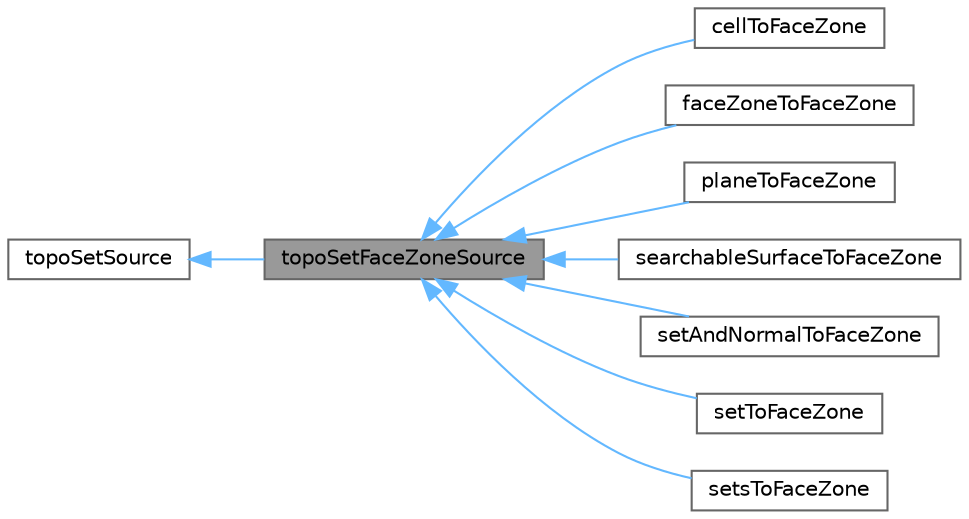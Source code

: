 digraph "topoSetFaceZoneSource"
{
 // LATEX_PDF_SIZE
  bgcolor="transparent";
  edge [fontname=Helvetica,fontsize=10,labelfontname=Helvetica,labelfontsize=10];
  node [fontname=Helvetica,fontsize=10,shape=box,height=0.2,width=0.4];
  rankdir="LR";
  Node1 [id="Node000001",label="topoSetFaceZoneSource",height=0.2,width=0.4,color="gray40", fillcolor="grey60", style="filled", fontcolor="black",tooltip="The topoSetFaceZoneSource is a intermediate class for handling topoSet sources for selecting face zon..."];
  Node2 -> Node1 [id="edge1_Node000001_Node000002",dir="back",color="steelblue1",style="solid",tooltip=" "];
  Node2 [id="Node000002",label="topoSetSource",height=0.2,width=0.4,color="gray40", fillcolor="white", style="filled",URL="$classFoam_1_1topoSetSource.html",tooltip="Base class of a source for a topoSet."];
  Node1 -> Node3 [id="edge2_Node000001_Node000003",dir="back",color="steelblue1",style="solid",tooltip=" "];
  Node3 [id="Node000003",label="cellToFaceZone",height=0.2,width=0.4,color="gray40", fillcolor="white", style="filled",URL="$classFoam_1_1cellToFaceZone.html",tooltip="A topoSetSource to select faces with only one neighbour (i.e. outside) in a specified cellSet."];
  Node1 -> Node4 [id="edge3_Node000001_Node000004",dir="back",color="steelblue1",style="solid",tooltip=" "];
  Node4 [id="Node000004",label="faceZoneToFaceZone",height=0.2,width=0.4,color="gray40", fillcolor="white", style="filled",URL="$classFoam_1_1faceZoneToFaceZone.html",tooltip="A topoSetSource to select faces of a given faceZone."];
  Node1 -> Node5 [id="edge4_Node000001_Node000005",dir="back",color="steelblue1",style="solid",tooltip=" "];
  Node5 [id="Node000005",label="planeToFaceZone",height=0.2,width=0.4,color="gray40", fillcolor="white", style="filled",URL="$classFoam_1_1planeToFaceZone.html",tooltip="A topoSetSource to select faces based on the adjacent cell centres spanning a given plane...."];
  Node1 -> Node6 [id="edge5_Node000001_Node000006",dir="back",color="steelblue1",style="solid",tooltip=" "];
  Node6 [id="Node000006",label="searchableSurfaceToFaceZone",height=0.2,width=0.4,color="gray40", fillcolor="white", style="filled",URL="$classFoam_1_1searchableSurfaceToFaceZone.html",tooltip="A topoSetSource to select all faces whose cell-cell centre vector intersects with a given searchableS..."];
  Node1 -> Node7 [id="edge6_Node000001_Node000007",dir="back",color="steelblue1",style="solid",tooltip=" "];
  Node7 [id="Node000007",label="setAndNormalToFaceZone",height=0.2,width=0.4,color="gray40", fillcolor="white", style="filled",URL="$classFoam_1_1setAndNormalToFaceZone.html",tooltip="A topoSetSource to select faces based on usage in a faceSet, where the normal vector is used to orien..."];
  Node1 -> Node8 [id="edge7_Node000001_Node000008",dir="back",color="steelblue1",style="solid",tooltip=" "];
  Node8 [id="Node000008",label="setToFaceZone",height=0.2,width=0.4,color="gray40", fillcolor="white", style="filled",URL="$classFoam_1_1setToFaceZone.html",tooltip="A topoSetSource to convert a faceSet to a faceZone (and associated faceSet)."];
  Node1 -> Node9 [id="edge8_Node000001_Node000009",dir="back",color="steelblue1",style="solid",tooltip=" "];
  Node9 [id="Node000009",label="setsToFaceZone",height=0.2,width=0.4,color="gray40", fillcolor="white", style="filled",URL="$classFoam_1_1setsToFaceZone.html",tooltip="A topoSetSource to select all faces in a given faceSet, which are oriented in slave cells of a given ..."];
}
